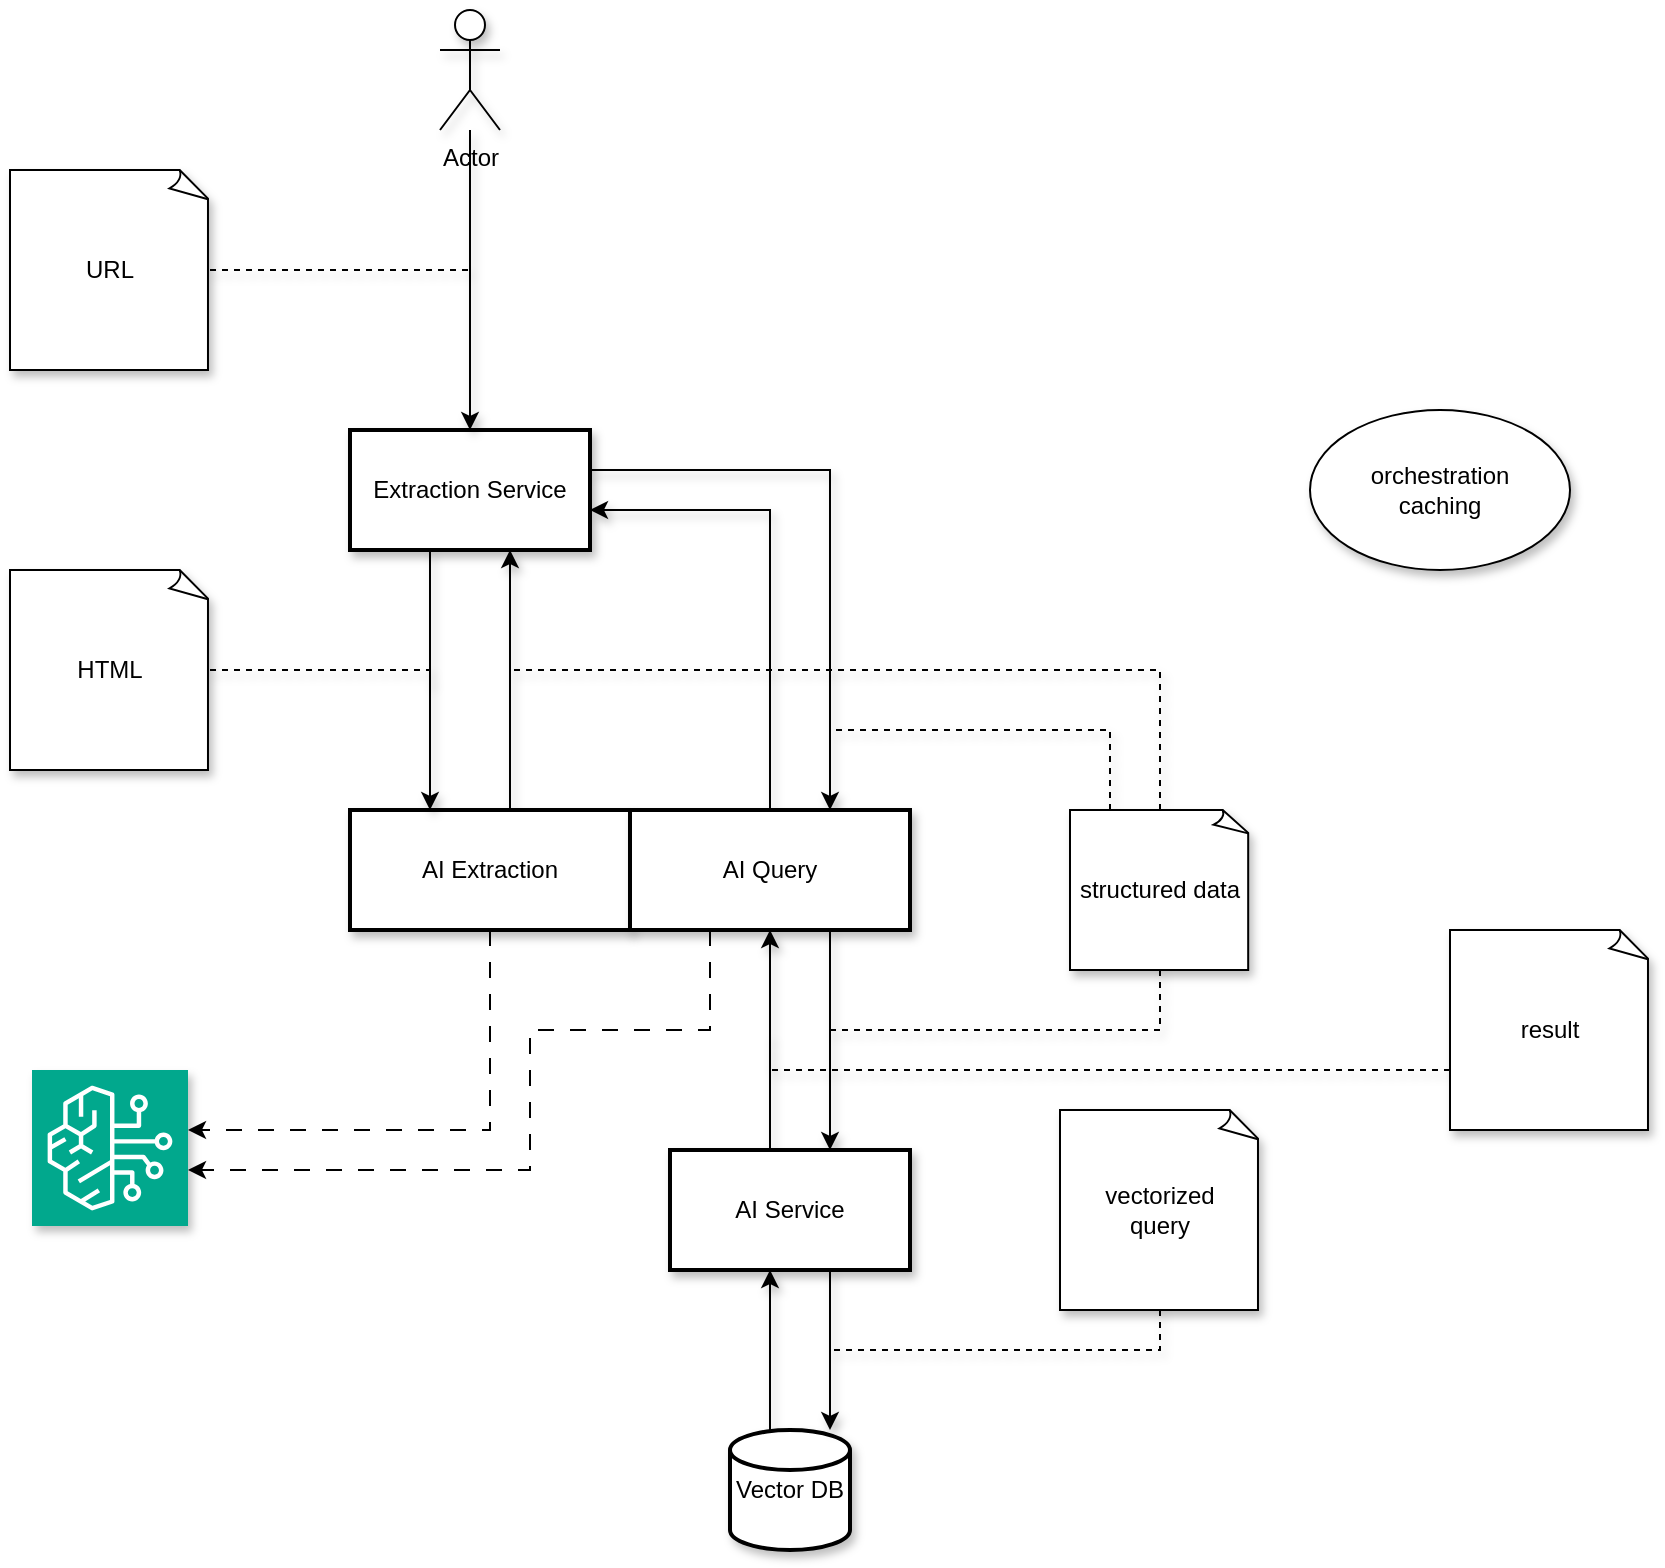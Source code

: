 <mxfile version="28.2.5">
  <diagram name="Seite-1" id="jw7g62NoOhNAYAWx3Ehq">
    <mxGraphModel dx="1273" dy="1709" grid="1" gridSize="10" guides="1" tooltips="1" connect="1" arrows="1" fold="1" page="1" pageScale="1" pageWidth="827" pageHeight="1169" math="0" shadow="0">
      <root>
        <mxCell id="0" />
        <mxCell id="1" parent="0" />
        <mxCell id="2YuHJ0yPQVnFZAZd1jHV-4" style="edgeStyle=orthogonalEdgeStyle;rounded=0;orthogonalLoop=1;jettySize=auto;html=1;shadow=1;" parent="1" source="2YuHJ0yPQVnFZAZd1jHV-15" target="2YuHJ0yPQVnFZAZd1jHV-2" edge="1">
          <mxGeometry relative="1" as="geometry">
            <Array as="points">
              <mxPoint x="480" y="270" />
              <mxPoint x="480" y="270" />
            </Array>
          </mxGeometry>
        </mxCell>
        <mxCell id="2YuHJ0yPQVnFZAZd1jHV-16" style="edgeStyle=orthogonalEdgeStyle;rounded=0;orthogonalLoop=1;jettySize=auto;html=1;shadow=1;" parent="1" source="2YuHJ0yPQVnFZAZd1jHV-1" target="2YuHJ0yPQVnFZAZd1jHV-7" edge="1">
          <mxGeometry relative="1" as="geometry">
            <Array as="points">
              <mxPoint x="320" y="80" />
              <mxPoint x="320" y="80" />
            </Array>
          </mxGeometry>
        </mxCell>
        <mxCell id="2YuHJ0yPQVnFZAZd1jHV-32" style="edgeStyle=orthogonalEdgeStyle;rounded=0;orthogonalLoop=1;jettySize=auto;html=1;dashed=1;dashPattern=8 8;" parent="1" source="2YuHJ0yPQVnFZAZd1jHV-1" target="2YuHJ0yPQVnFZAZd1jHV-31" edge="1">
          <mxGeometry relative="1" as="geometry">
            <Array as="points">
              <mxPoint x="310" y="310" />
            </Array>
          </mxGeometry>
        </mxCell>
        <mxCell id="2YuHJ0yPQVnFZAZd1jHV-1" value="AI Extraction" style="whiteSpace=wrap;html=1;shadow=1;strokeWidth=2;" parent="1" vertex="1">
          <mxGeometry x="240" y="150" width="140" height="60" as="geometry" />
        </mxCell>
        <mxCell id="2YuHJ0yPQVnFZAZd1jHV-25" style="edgeStyle=orthogonalEdgeStyle;rounded=0;orthogonalLoop=1;jettySize=auto;html=1;shadow=1;" parent="1" source="2YuHJ0yPQVnFZAZd1jHV-2" target="2YuHJ0yPQVnFZAZd1jHV-15" edge="1">
          <mxGeometry relative="1" as="geometry">
            <Array as="points">
              <mxPoint x="450" y="270" />
              <mxPoint x="450" y="270" />
            </Array>
          </mxGeometry>
        </mxCell>
        <mxCell id="2YuHJ0yPQVnFZAZd1jHV-2" value="AI Service" style="whiteSpace=wrap;html=1;shadow=1;strokeWidth=2;" parent="1" vertex="1">
          <mxGeometry x="400" y="320" width="120" height="60" as="geometry" />
        </mxCell>
        <mxCell id="2YuHJ0yPQVnFZAZd1jHV-29" style="edgeStyle=orthogonalEdgeStyle;rounded=0;orthogonalLoop=1;jettySize=auto;html=1;shadow=1;" parent="1" source="2YuHJ0yPQVnFZAZd1jHV-5" target="2YuHJ0yPQVnFZAZd1jHV-2" edge="1">
          <mxGeometry relative="1" as="geometry">
            <Array as="points">
              <mxPoint x="450" y="420" />
              <mxPoint x="450" y="420" />
            </Array>
          </mxGeometry>
        </mxCell>
        <mxCell id="2YuHJ0yPQVnFZAZd1jHV-5" value="Vector DB" style="strokeWidth=2;html=1;shape=mxgraph.flowchart.database;whiteSpace=wrap;shadow=1;" parent="1" vertex="1">
          <mxGeometry x="430" y="460" width="60" height="60" as="geometry" />
        </mxCell>
        <mxCell id="2YuHJ0yPQVnFZAZd1jHV-6" style="edgeStyle=orthogonalEdgeStyle;rounded=0;orthogonalLoop=1;jettySize=auto;html=1;shadow=1;" parent="1" source="2YuHJ0yPQVnFZAZd1jHV-2" edge="1">
          <mxGeometry relative="1" as="geometry">
            <mxPoint x="480" y="460" as="targetPoint" />
            <Array as="points">
              <mxPoint x="480" y="460" />
            </Array>
          </mxGeometry>
        </mxCell>
        <mxCell id="2YuHJ0yPQVnFZAZd1jHV-10" style="edgeStyle=orthogonalEdgeStyle;rounded=0;orthogonalLoop=1;jettySize=auto;html=1;shadow=1;" parent="1" source="2YuHJ0yPQVnFZAZd1jHV-7" target="2YuHJ0yPQVnFZAZd1jHV-1" edge="1">
          <mxGeometry relative="1" as="geometry">
            <Array as="points">
              <mxPoint x="280" y="90" />
              <mxPoint x="280" y="90" />
            </Array>
          </mxGeometry>
        </mxCell>
        <mxCell id="2YuHJ0yPQVnFZAZd1jHV-18" style="edgeStyle=orthogonalEdgeStyle;rounded=0;orthogonalLoop=1;jettySize=auto;html=1;shadow=1;" parent="1" source="2YuHJ0yPQVnFZAZd1jHV-7" target="2YuHJ0yPQVnFZAZd1jHV-15" edge="1">
          <mxGeometry relative="1" as="geometry">
            <Array as="points">
              <mxPoint x="480" y="-20" />
            </Array>
          </mxGeometry>
        </mxCell>
        <mxCell id="2YuHJ0yPQVnFZAZd1jHV-7" value="Extraction Service" style="whiteSpace=wrap;html=1;shadow=1;strokeWidth=2;" parent="1" vertex="1">
          <mxGeometry x="240" y="-40" width="120" height="60" as="geometry" />
        </mxCell>
        <mxCell id="2YuHJ0yPQVnFZAZd1jHV-9" style="edgeStyle=orthogonalEdgeStyle;rounded=0;orthogonalLoop=1;jettySize=auto;html=1;dashed=1;strokeColor=default;align=center;verticalAlign=middle;fontFamily=Helvetica;fontSize=11;fontColor=default;labelBackgroundColor=default;endArrow=none;endFill=0;shadow=1;" parent="1" source="2YuHJ0yPQVnFZAZd1jHV-8" edge="1">
          <mxGeometry relative="1" as="geometry">
            <mxPoint x="300" y="-120" as="targetPoint" />
            <Array as="points">
              <mxPoint x="280" y="-120" />
            </Array>
          </mxGeometry>
        </mxCell>
        <mxCell id="2YuHJ0yPQVnFZAZd1jHV-8" value="URL" style="whiteSpace=wrap;html=1;shape=mxgraph.basic.document;shadow=1;" parent="1" vertex="1">
          <mxGeometry x="70" y="-170" width="100" height="100" as="geometry" />
        </mxCell>
        <mxCell id="2YuHJ0yPQVnFZAZd1jHV-12" style="edgeStyle=orthogonalEdgeStyle;rounded=0;orthogonalLoop=1;jettySize=auto;html=1;dashed=1;strokeColor=default;align=center;verticalAlign=middle;fontFamily=Helvetica;fontSize=11;fontColor=default;labelBackgroundColor=default;endArrow=none;startArrow=none;startFill=0;endFill=0;shadow=1;" parent="1" source="2YuHJ0yPQVnFZAZd1jHV-11" edge="1">
          <mxGeometry relative="1" as="geometry">
            <mxPoint x="280" y="90" as="targetPoint" />
            <Array as="points">
              <mxPoint x="280" y="80" />
            </Array>
          </mxGeometry>
        </mxCell>
        <mxCell id="2YuHJ0yPQVnFZAZd1jHV-11" value="HTML" style="whiteSpace=wrap;html=1;shape=mxgraph.basic.document;shadow=1;" parent="1" vertex="1">
          <mxGeometry x="70" y="30" width="100" height="100" as="geometry" />
        </mxCell>
        <mxCell id="2YuHJ0yPQVnFZAZd1jHV-14" style="edgeStyle=orthogonalEdgeStyle;rounded=0;orthogonalLoop=1;jettySize=auto;html=1;dashed=1;strokeColor=default;align=center;verticalAlign=middle;fontFamily=Helvetica;fontSize=11;fontColor=default;labelBackgroundColor=default;endArrow=none;endFill=0;shadow=1;" parent="1" source="2YuHJ0yPQVnFZAZd1jHV-13" edge="1">
          <mxGeometry relative="1" as="geometry">
            <mxPoint x="480" y="420" as="targetPoint" />
            <Array as="points">
              <mxPoint x="645" y="420" />
            </Array>
          </mxGeometry>
        </mxCell>
        <mxCell id="2YuHJ0yPQVnFZAZd1jHV-13" value="vectorized&lt;br&gt;query" style="whiteSpace=wrap;html=1;shape=mxgraph.basic.document;shadow=1;" parent="1" vertex="1">
          <mxGeometry x="595" y="300" width="100" height="100" as="geometry" />
        </mxCell>
        <mxCell id="2YuHJ0yPQVnFZAZd1jHV-30" style="edgeStyle=orthogonalEdgeStyle;rounded=0;orthogonalLoop=1;jettySize=auto;html=1;shadow=1;" parent="1" source="2YuHJ0yPQVnFZAZd1jHV-15" target="2YuHJ0yPQVnFZAZd1jHV-7" edge="1">
          <mxGeometry relative="1" as="geometry">
            <Array as="points">
              <mxPoint x="450" />
            </Array>
          </mxGeometry>
        </mxCell>
        <mxCell id="2YuHJ0yPQVnFZAZd1jHV-33" style="edgeStyle=orthogonalEdgeStyle;rounded=0;orthogonalLoop=1;jettySize=auto;html=1;dashed=1;dashPattern=8 8;" parent="1" source="2YuHJ0yPQVnFZAZd1jHV-15" target="2YuHJ0yPQVnFZAZd1jHV-31" edge="1">
          <mxGeometry relative="1" as="geometry">
            <Array as="points">
              <mxPoint x="420" y="260" />
              <mxPoint x="330" y="260" />
              <mxPoint x="330" y="330" />
            </Array>
          </mxGeometry>
        </mxCell>
        <mxCell id="2YuHJ0yPQVnFZAZd1jHV-15" value="AI Query" style="whiteSpace=wrap;html=1;shadow=1;strokeWidth=2;" parent="1" vertex="1">
          <mxGeometry x="380" y="150" width="140" height="60" as="geometry" />
        </mxCell>
        <mxCell id="2YuHJ0yPQVnFZAZd1jHV-17" value="orchestration&lt;br&gt;caching" style="ellipse;whiteSpace=wrap;html=1;shadow=1;" parent="1" vertex="1">
          <mxGeometry x="720" y="-50" width="130" height="80" as="geometry" />
        </mxCell>
        <mxCell id="2YuHJ0yPQVnFZAZd1jHV-20" style="edgeStyle=orthogonalEdgeStyle;rounded=0;orthogonalLoop=1;jettySize=auto;html=1;dashed=1;strokeColor=default;align=center;verticalAlign=middle;fontFamily=Helvetica;fontSize=11;fontColor=default;labelBackgroundColor=default;endArrow=none;endFill=0;shadow=1;" parent="1" source="2YuHJ0yPQVnFZAZd1jHV-19" edge="1">
          <mxGeometry relative="1" as="geometry">
            <mxPoint x="320" y="80" as="targetPoint" />
            <Array as="points">
              <mxPoint x="645" y="80" />
              <mxPoint x="320" y="80" />
            </Array>
          </mxGeometry>
        </mxCell>
        <mxCell id="2YuHJ0yPQVnFZAZd1jHV-21" style="edgeStyle=orthogonalEdgeStyle;rounded=0;orthogonalLoop=1;jettySize=auto;html=1;dashed=1;strokeColor=default;align=center;verticalAlign=middle;fontFamily=Helvetica;fontSize=11;fontColor=default;labelBackgroundColor=default;endArrow=none;endFill=0;shadow=1;" parent="1" source="2YuHJ0yPQVnFZAZd1jHV-19" edge="1">
          <mxGeometry relative="1" as="geometry">
            <mxPoint x="480" y="110" as="targetPoint" />
            <Array as="points">
              <mxPoint x="620" y="110" />
            </Array>
          </mxGeometry>
        </mxCell>
        <mxCell id="2YuHJ0yPQVnFZAZd1jHV-22" style="edgeStyle=orthogonalEdgeStyle;rounded=0;orthogonalLoop=1;jettySize=auto;html=1;dashed=1;strokeColor=default;align=center;verticalAlign=middle;fontFamily=Helvetica;fontSize=11;fontColor=default;labelBackgroundColor=default;endArrow=none;endFill=0;shadow=1;" parent="1" source="2YuHJ0yPQVnFZAZd1jHV-19" edge="1">
          <mxGeometry relative="1" as="geometry">
            <mxPoint x="480" y="260" as="targetPoint" />
            <Array as="points">
              <mxPoint x="645" y="260" />
            </Array>
          </mxGeometry>
        </mxCell>
        <mxCell id="2YuHJ0yPQVnFZAZd1jHV-19" value="structured data" style="whiteSpace=wrap;html=1;shape=mxgraph.basic.document;shadow=1;" parent="1" vertex="1">
          <mxGeometry x="600" y="150" width="90" height="80" as="geometry" />
        </mxCell>
        <mxCell id="2YuHJ0yPQVnFZAZd1jHV-26" style="edgeStyle=orthogonalEdgeStyle;rounded=0;orthogonalLoop=1;jettySize=auto;html=1;dashed=1;strokeColor=default;align=center;verticalAlign=middle;fontFamily=Helvetica;fontSize=11;fontColor=default;labelBackgroundColor=default;endArrow=none;endFill=0;shadow=1;" parent="1" source="2YuHJ0yPQVnFZAZd1jHV-24" edge="1">
          <mxGeometry relative="1" as="geometry">
            <mxPoint x="450" y="260" as="targetPoint" />
            <Array as="points">
              <mxPoint x="450" y="280" />
            </Array>
          </mxGeometry>
        </mxCell>
        <mxCell id="2YuHJ0yPQVnFZAZd1jHV-24" value="result" style="whiteSpace=wrap;html=1;shape=mxgraph.basic.document;shadow=1;" parent="1" vertex="1">
          <mxGeometry x="790" y="210" width="100" height="100" as="geometry" />
        </mxCell>
        <mxCell id="2YuHJ0yPQVnFZAZd1jHV-28" style="edgeStyle=orthogonalEdgeStyle;rounded=0;orthogonalLoop=1;jettySize=auto;html=1;entryX=0.5;entryY=0;entryDx=0;entryDy=0;shadow=1;" parent="1" source="2YuHJ0yPQVnFZAZd1jHV-27" target="2YuHJ0yPQVnFZAZd1jHV-7" edge="1">
          <mxGeometry relative="1" as="geometry" />
        </mxCell>
        <mxCell id="2YuHJ0yPQVnFZAZd1jHV-27" value="Actor" style="shape=umlActor;verticalLabelPosition=bottom;verticalAlign=top;html=1;outlineConnect=0;shadow=1;" parent="1" vertex="1">
          <mxGeometry x="285" y="-250" width="30" height="60" as="geometry" />
        </mxCell>
        <mxCell id="2YuHJ0yPQVnFZAZd1jHV-31" value="" style="sketch=0;points=[[0,0,0],[0.25,0,0],[0.5,0,0],[0.75,0,0],[1,0,0],[0,1,0],[0.25,1,0],[0.5,1,0],[0.75,1,0],[1,1,0],[0,0.25,0],[0,0.5,0],[0,0.75,0],[1,0.25,0],[1,0.5,0],[1,0.75,0]];outlineConnect=0;fontColor=#232F3E;fillColor=#01A88D;strokeColor=#ffffff;dashed=0;verticalLabelPosition=bottom;verticalAlign=top;align=center;html=1;fontSize=12;fontStyle=0;aspect=fixed;shape=mxgraph.aws4.resourceIcon;resIcon=mxgraph.aws4.bedrock;shadow=1;" parent="1" vertex="1">
          <mxGeometry x="81" y="280" width="78" height="78" as="geometry" />
        </mxCell>
      </root>
    </mxGraphModel>
  </diagram>
</mxfile>
